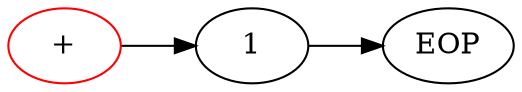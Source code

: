 digraph GSS {
    rankdir=LR
    0 [label="+"][color="red"]
    1 [label="1"]
    2 [label="EOP"]
    0 -> 1
    1 -> 2
}